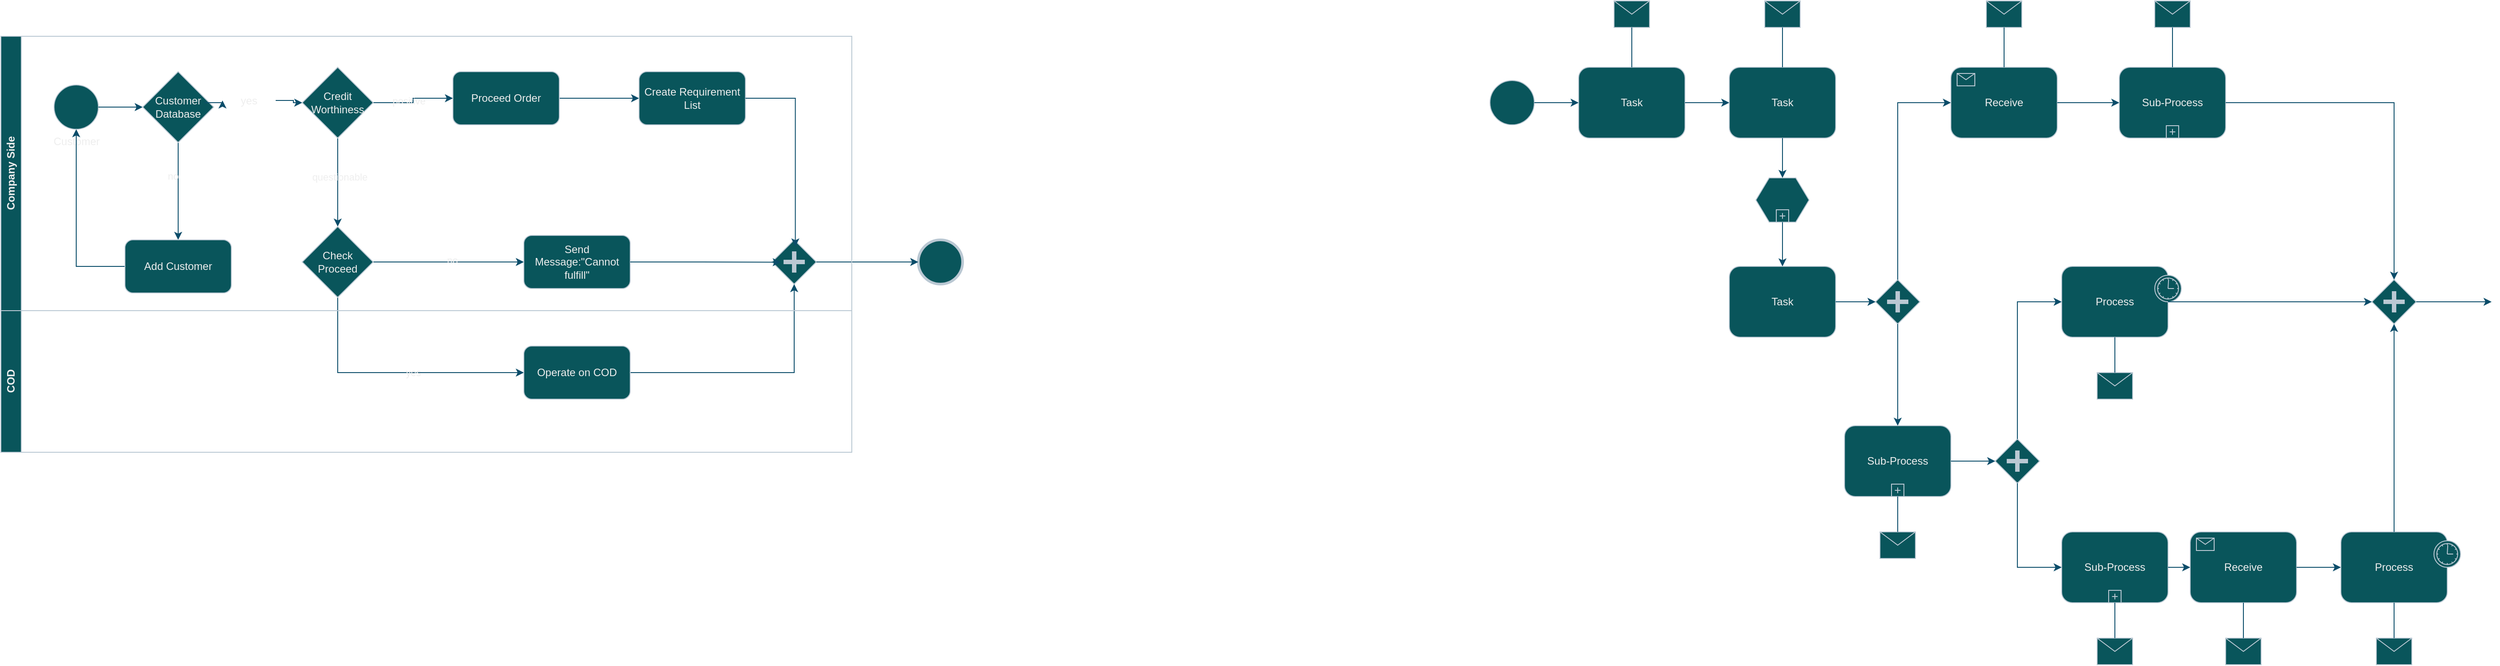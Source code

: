<mxfile version="22.0.0" type="github">
  <diagram name="Page-1" id="2a216829-ef6e-dabb-86c1-c78162f3ba2b">
    <mxGraphModel dx="893" dy="631" grid="1" gridSize="10" guides="1" tooltips="1" connect="1" arrows="1" fold="1" page="1" pageScale="1" pageWidth="850" pageHeight="1100" background="none" math="0" shadow="0">
      <root>
        <mxCell id="0" />
        <mxCell id="1" parent="0" />
        <mxCell id="7a84cebc1def654-1" value="Customer" style="shape=mxgraph.bpmn.shape;html=1;verticalLabelPosition=bottom;labelBackgroundColor=none;verticalAlign=top;perimeter=ellipsePerimeter;outline=standard;symbol=general;fillColor=#09555B;strokeColor=#BAC8D3;fontColor=#EEEEEE;" parent="1" vertex="1">
          <mxGeometry x="260" y="265" width="50" height="50" as="geometry" />
        </mxCell>
        <mxCell id="7a84cebc1def654-24" value="" style="shape=mxgraph.bpmn.shape;html=1;verticalLabelPosition=bottom;labelBackgroundColor=none;verticalAlign=top;perimeter=rhombusPerimeter;background=gateway;outline=none;symbol=parallelGw;fillColor=#09555B;strokeColor=#BAC8D3;fontColor=#EEEEEE;" parent="1" vertex="1">
          <mxGeometry x="1070" y="440" width="50" height="50" as="geometry" />
        </mxCell>
        <mxCell id="7a84cebc1def654-26" value="" style="shape=mxgraph.bpmn.shape;html=1;verticalLabelPosition=bottom;labelBackgroundColor=none;verticalAlign=top;perimeter=ellipsePerimeter;outline=end;symbol=general;fillColor=#09555B;strokeColor=#BAC8D3;fontColor=#EEEEEE;" parent="1" vertex="1">
          <mxGeometry x="1235" y="440.0" width="50" height="50" as="geometry" />
        </mxCell>
        <mxCell id="7a84cebc1def654-36" style="edgeStyle=orthogonalEdgeStyle;rounded=0;html=1;jettySize=auto;orthogonalLoop=1;labelBackgroundColor=none;fontColor=default;strokeColor=#0B4D6A;" parent="1" source="7a84cebc1def654-1" edge="1">
          <mxGeometry relative="1" as="geometry">
            <mxPoint x="360" y="290" as="targetPoint" />
          </mxGeometry>
        </mxCell>
        <mxCell id="7a84cebc1def654-46" style="edgeStyle=orthogonalEdgeStyle;rounded=0;html=1;jettySize=auto;orthogonalLoop=1;labelBackgroundColor=none;fontColor=default;strokeColor=#0B4D6A;" parent="1" source="7a84cebc1def654-24" target="7a84cebc1def654-26" edge="1">
          <mxGeometry relative="1" as="geometry" />
        </mxCell>
        <mxCell id="e09Jtm8NHtcAgi3TtUKe-1" value="" style="shape=mxgraph.bpmn.shape;html=1;verticalLabelPosition=bottom;labelBackgroundColor=none;verticalAlign=top;perimeter=ellipsePerimeter;outline=standard;symbol=general;fillColor=#09555B;strokeColor=#BAC8D3;fontColor=#EEEEEE;" vertex="1" parent="1">
          <mxGeometry x="1880" y="260" width="50" height="50" as="geometry" />
        </mxCell>
        <mxCell id="e09Jtm8NHtcAgi3TtUKe-2" value="Task" style="shape=ext;rounded=1;html=1;whiteSpace=wrap;labelBackgroundColor=none;fillColor=#09555B;strokeColor=#BAC8D3;fontColor=#EEEEEE;" vertex="1" parent="1">
          <mxGeometry x="1980" y="245" width="120" height="80" as="geometry" />
        </mxCell>
        <mxCell id="e09Jtm8NHtcAgi3TtUKe-3" value="Task" style="shape=ext;rounded=1;html=1;whiteSpace=wrap;labelBackgroundColor=none;fillColor=#09555B;strokeColor=#BAC8D3;fontColor=#EEEEEE;" vertex="1" parent="1">
          <mxGeometry x="2150" y="245" width="120" height="80" as="geometry" />
        </mxCell>
        <mxCell id="e09Jtm8NHtcAgi3TtUKe-4" value="" style="shape=message;whiteSpace=wrap;html=1;labelBackgroundColor=none;fillColor=#09555B;strokeColor=#BAC8D3;fontColor=#EEEEEE;" vertex="1" parent="1">
          <mxGeometry x="2020" y="170" width="40" height="30" as="geometry" />
        </mxCell>
        <mxCell id="e09Jtm8NHtcAgi3TtUKe-5" value="" style="shape=message;whiteSpace=wrap;html=1;labelBackgroundColor=none;fillColor=#09555B;strokeColor=#BAC8D3;fontColor=#EEEEEE;" vertex="1" parent="1">
          <mxGeometry x="2190" y="170" width="40" height="30" as="geometry" />
        </mxCell>
        <mxCell id="e09Jtm8NHtcAgi3TtUKe-6" value="" style="shape=hexagon;whiteSpace=wrap;html=1;perimeter=hexagonPerimeter;labelBackgroundColor=none;fillColor=#09555B;strokeColor=#BAC8D3;fontColor=#EEEEEE;" vertex="1" parent="1">
          <mxGeometry x="2180" y="370" width="60" height="50" as="geometry" />
        </mxCell>
        <mxCell id="e09Jtm8NHtcAgi3TtUKe-7" value="" style="html=1;shape=plus;labelBackgroundColor=none;fillColor=#09555B;strokeColor=#BAC8D3;fontColor=#EEEEEE;" vertex="1" parent="e09Jtm8NHtcAgi3TtUKe-6">
          <mxGeometry x="0.5" y="1" width="14" height="14" relative="1" as="geometry">
            <mxPoint x="-7" y="-14" as="offset" />
          </mxGeometry>
        </mxCell>
        <mxCell id="e09Jtm8NHtcAgi3TtUKe-8" value="Task" style="shape=ext;rounded=1;html=1;whiteSpace=wrap;labelBackgroundColor=none;fillColor=#09555B;strokeColor=#BAC8D3;fontColor=#EEEEEE;" vertex="1" parent="1">
          <mxGeometry x="2150" y="470" width="120" height="80" as="geometry" />
        </mxCell>
        <mxCell id="e09Jtm8NHtcAgi3TtUKe-9" value="" style="shape=mxgraph.bpmn.shape;html=1;verticalLabelPosition=bottom;labelBackgroundColor=none;verticalAlign=top;perimeter=rhombusPerimeter;background=gateway;outline=none;symbol=parallelGw;fillColor=#09555B;strokeColor=#BAC8D3;fontColor=#EEEEEE;" vertex="1" parent="1">
          <mxGeometry x="2315" y="485" width="50" height="50" as="geometry" />
        </mxCell>
        <mxCell id="e09Jtm8NHtcAgi3TtUKe-10" value="Sub-Process" style="html=1;whiteSpace=wrap;rounded=1;labelBackgroundColor=none;fillColor=#09555B;strokeColor=#BAC8D3;fontColor=#EEEEEE;" vertex="1" parent="1">
          <mxGeometry x="2590" y="245" width="120" height="80" as="geometry" />
        </mxCell>
        <mxCell id="e09Jtm8NHtcAgi3TtUKe-11" value="" style="html=1;shape=plus;labelBackgroundColor=none;fillColor=#09555B;strokeColor=#BAC8D3;fontColor=#EEEEEE;" vertex="1" parent="e09Jtm8NHtcAgi3TtUKe-10">
          <mxGeometry x="0.5" y="1" width="14" height="14" relative="1" as="geometry">
            <mxPoint x="-7" y="-14" as="offset" />
          </mxGeometry>
        </mxCell>
        <mxCell id="e09Jtm8NHtcAgi3TtUKe-12" value="Receive" style="html=1;whiteSpace=wrap;rounded=1;labelBackgroundColor=none;fillColor=#09555B;strokeColor=#BAC8D3;fontColor=#EEEEEE;" vertex="1" parent="1">
          <mxGeometry x="2400" y="245" width="120" height="80" as="geometry" />
        </mxCell>
        <mxCell id="e09Jtm8NHtcAgi3TtUKe-13" value="" style="html=1;shape=message;labelBackgroundColor=none;fillColor=#09555B;strokeColor=#BAC8D3;fontColor=#EEEEEE;" vertex="1" parent="e09Jtm8NHtcAgi3TtUKe-12">
          <mxGeometry width="20" height="14" relative="1" as="geometry">
            <mxPoint x="7" y="7" as="offset" />
          </mxGeometry>
        </mxCell>
        <mxCell id="e09Jtm8NHtcAgi3TtUKe-14" value="Process" style="html=1;whiteSpace=wrap;rounded=1;labelBackgroundColor=none;fillColor=#09555B;strokeColor=#BAC8D3;fontColor=#EEEEEE;" vertex="1" parent="1">
          <mxGeometry x="2525" y="470" width="120" height="80" as="geometry" />
        </mxCell>
        <mxCell id="e09Jtm8NHtcAgi3TtUKe-15" value="" style="shape=mxgraph.bpmn.timer_start;perimeter=ellipsePerimeter;html=1;labelPosition=right;labelBackgroundColor=none;align=left;fillColor=#09555B;strokeColor=#BAC8D3;fontColor=#EEEEEE;" vertex="1" parent="e09Jtm8NHtcAgi3TtUKe-14">
          <mxGeometry x="1" width="30" height="30" relative="1" as="geometry">
            <mxPoint x="-15" y="10" as="offset" />
          </mxGeometry>
        </mxCell>
        <mxCell id="e09Jtm8NHtcAgi3TtUKe-16" value="Process" style="html=1;whiteSpace=wrap;rounded=1;labelBackgroundColor=none;fillColor=#09555B;strokeColor=#BAC8D3;fontColor=#EEEEEE;" vertex="1" parent="1">
          <mxGeometry x="2840" y="770" width="120" height="80" as="geometry" />
        </mxCell>
        <mxCell id="e09Jtm8NHtcAgi3TtUKe-17" value="" style="shape=mxgraph.bpmn.timer_start;perimeter=ellipsePerimeter;html=1;labelPosition=right;labelBackgroundColor=none;align=left;fillColor=#09555B;strokeColor=#BAC8D3;fontColor=#EEEEEE;" vertex="1" parent="e09Jtm8NHtcAgi3TtUKe-16">
          <mxGeometry x="1" width="30" height="30" relative="1" as="geometry">
            <mxPoint x="-15" y="10" as="offset" />
          </mxGeometry>
        </mxCell>
        <mxCell id="e09Jtm8NHtcAgi3TtUKe-18" value="Receive" style="html=1;whiteSpace=wrap;rounded=1;labelBackgroundColor=none;fillColor=#09555B;strokeColor=#BAC8D3;fontColor=#EEEEEE;" vertex="1" parent="1">
          <mxGeometry x="2670" y="770" width="120" height="80" as="geometry" />
        </mxCell>
        <mxCell id="e09Jtm8NHtcAgi3TtUKe-19" value="" style="html=1;shape=message;labelBackgroundColor=none;fillColor=#09555B;strokeColor=#BAC8D3;fontColor=#EEEEEE;" vertex="1" parent="e09Jtm8NHtcAgi3TtUKe-18">
          <mxGeometry width="20" height="14" relative="1" as="geometry">
            <mxPoint x="7" y="7" as="offset" />
          </mxGeometry>
        </mxCell>
        <mxCell id="e09Jtm8NHtcAgi3TtUKe-20" value="Sub-Process" style="html=1;whiteSpace=wrap;rounded=1;labelBackgroundColor=none;fillColor=#09555B;strokeColor=#BAC8D3;fontColor=#EEEEEE;" vertex="1" parent="1">
          <mxGeometry x="2525" y="770" width="120" height="80" as="geometry" />
        </mxCell>
        <mxCell id="e09Jtm8NHtcAgi3TtUKe-21" value="" style="html=1;shape=plus;labelBackgroundColor=none;fillColor=#09555B;strokeColor=#BAC8D3;fontColor=#EEEEEE;" vertex="1" parent="e09Jtm8NHtcAgi3TtUKe-20">
          <mxGeometry x="0.5" y="1" width="14" height="14" relative="1" as="geometry">
            <mxPoint x="-7" y="-14" as="offset" />
          </mxGeometry>
        </mxCell>
        <mxCell id="e09Jtm8NHtcAgi3TtUKe-22" value="" style="shape=mxgraph.bpmn.shape;html=1;verticalLabelPosition=bottom;labelBackgroundColor=none;verticalAlign=top;perimeter=rhombusPerimeter;background=gateway;outline=none;symbol=parallelGw;fillColor=#09555B;strokeColor=#BAC8D3;fontColor=#EEEEEE;" vertex="1" parent="1">
          <mxGeometry x="2875" y="485" width="50" height="50" as="geometry" />
        </mxCell>
        <mxCell id="e09Jtm8NHtcAgi3TtUKe-23" value="" style="shape=message;whiteSpace=wrap;html=1;labelBackgroundColor=none;fillColor=#09555B;strokeColor=#BAC8D3;fontColor=#EEEEEE;" vertex="1" parent="1">
          <mxGeometry x="2440" y="170" width="40" height="30" as="geometry" />
        </mxCell>
        <mxCell id="e09Jtm8NHtcAgi3TtUKe-24" value="" style="shape=message;whiteSpace=wrap;html=1;labelBackgroundColor=none;fillColor=#09555B;strokeColor=#BAC8D3;fontColor=#EEEEEE;" vertex="1" parent="1">
          <mxGeometry x="2630" y="170" width="40" height="30" as="geometry" />
        </mxCell>
        <mxCell id="e09Jtm8NHtcAgi3TtUKe-25" value="Sub-Process" style="html=1;whiteSpace=wrap;rounded=1;labelBackgroundColor=none;fillColor=#09555B;strokeColor=#BAC8D3;fontColor=#EEEEEE;" vertex="1" parent="1">
          <mxGeometry x="2280" y="650" width="120" height="80" as="geometry" />
        </mxCell>
        <mxCell id="e09Jtm8NHtcAgi3TtUKe-26" value="" style="html=1;shape=plus;labelBackgroundColor=none;fillColor=#09555B;strokeColor=#BAC8D3;fontColor=#EEEEEE;" vertex="1" parent="e09Jtm8NHtcAgi3TtUKe-25">
          <mxGeometry x="0.5" y="1" width="14" height="14" relative="1" as="geometry">
            <mxPoint x="-7" y="-14" as="offset" />
          </mxGeometry>
        </mxCell>
        <mxCell id="e09Jtm8NHtcAgi3TtUKe-27" value="" style="shape=message;whiteSpace=wrap;html=1;labelBackgroundColor=none;fillColor=#09555B;strokeColor=#BAC8D3;fontColor=#EEEEEE;" vertex="1" parent="1">
          <mxGeometry x="2320" y="770" width="40" height="30" as="geometry" />
        </mxCell>
        <mxCell id="e09Jtm8NHtcAgi3TtUKe-28" value="" style="shape=message;whiteSpace=wrap;html=1;labelBackgroundColor=none;fillColor=#09555B;strokeColor=#BAC8D3;fontColor=#EEEEEE;" vertex="1" parent="1">
          <mxGeometry x="2710" y="890" width="40" height="30" as="geometry" />
        </mxCell>
        <mxCell id="e09Jtm8NHtcAgi3TtUKe-29" value="" style="shape=message;whiteSpace=wrap;html=1;labelBackgroundColor=none;fillColor=#09555B;strokeColor=#BAC8D3;fontColor=#EEEEEE;" vertex="1" parent="1">
          <mxGeometry x="2880" y="890" width="40" height="30" as="geometry" />
        </mxCell>
        <mxCell id="e09Jtm8NHtcAgi3TtUKe-30" value="" style="shape=message;whiteSpace=wrap;html=1;labelBackgroundColor=none;fillColor=#09555B;strokeColor=#BAC8D3;fontColor=#EEEEEE;" vertex="1" parent="1">
          <mxGeometry x="2565" y="890" width="40" height="30" as="geometry" />
        </mxCell>
        <mxCell id="e09Jtm8NHtcAgi3TtUKe-31" value="" style="shape=message;whiteSpace=wrap;html=1;labelBackgroundColor=none;fillColor=#09555B;strokeColor=#BAC8D3;fontColor=#EEEEEE;" vertex="1" parent="1">
          <mxGeometry x="2565" y="590" width="40" height="30" as="geometry" />
        </mxCell>
        <mxCell id="e09Jtm8NHtcAgi3TtUKe-32" style="edgeStyle=orthogonalEdgeStyle;rounded=0;html=1;jettySize=auto;orthogonalLoop=1;labelBackgroundColor=none;fontColor=default;strokeColor=#0B4D6A;" edge="1" parent="1" source="e09Jtm8NHtcAgi3TtUKe-1" target="e09Jtm8NHtcAgi3TtUKe-2">
          <mxGeometry relative="1" as="geometry" />
        </mxCell>
        <mxCell id="e09Jtm8NHtcAgi3TtUKe-33" style="edgeStyle=orthogonalEdgeStyle;rounded=0;html=1;jettySize=auto;orthogonalLoop=1;endArrow=none;endFill=0;labelBackgroundColor=none;fontColor=default;strokeColor=#0B4D6A;" edge="1" parent="1" source="e09Jtm8NHtcAgi3TtUKe-4" target="e09Jtm8NHtcAgi3TtUKe-2">
          <mxGeometry relative="1" as="geometry" />
        </mxCell>
        <mxCell id="e09Jtm8NHtcAgi3TtUKe-34" style="edgeStyle=orthogonalEdgeStyle;rounded=0;html=1;jettySize=auto;orthogonalLoop=1;endArrow=none;endFill=0;labelBackgroundColor=none;fontColor=default;strokeColor=#0B4D6A;" edge="1" parent="1" source="e09Jtm8NHtcAgi3TtUKe-5" target="e09Jtm8NHtcAgi3TtUKe-3">
          <mxGeometry relative="1" as="geometry" />
        </mxCell>
        <mxCell id="e09Jtm8NHtcAgi3TtUKe-35" style="edgeStyle=orthogonalEdgeStyle;rounded=0;html=1;jettySize=auto;orthogonalLoop=1;labelBackgroundColor=none;fontColor=default;strokeColor=#0B4D6A;" edge="1" parent="1" source="e09Jtm8NHtcAgi3TtUKe-2" target="e09Jtm8NHtcAgi3TtUKe-3">
          <mxGeometry relative="1" as="geometry" />
        </mxCell>
        <mxCell id="e09Jtm8NHtcAgi3TtUKe-36" style="edgeStyle=orthogonalEdgeStyle;rounded=0;html=1;jettySize=auto;orthogonalLoop=1;labelBackgroundColor=none;fontColor=default;strokeColor=#0B4D6A;" edge="1" parent="1" source="e09Jtm8NHtcAgi3TtUKe-12" target="e09Jtm8NHtcAgi3TtUKe-10">
          <mxGeometry relative="1" as="geometry" />
        </mxCell>
        <mxCell id="e09Jtm8NHtcAgi3TtUKe-37" style="edgeStyle=orthogonalEdgeStyle;rounded=0;html=1;jettySize=auto;orthogonalLoop=1;endArrow=none;endFill=0;labelBackgroundColor=none;fontColor=default;strokeColor=#0B4D6A;" edge="1" parent="1" source="e09Jtm8NHtcAgi3TtUKe-23" target="e09Jtm8NHtcAgi3TtUKe-12">
          <mxGeometry relative="1" as="geometry" />
        </mxCell>
        <mxCell id="e09Jtm8NHtcAgi3TtUKe-38" style="edgeStyle=orthogonalEdgeStyle;rounded=0;html=1;jettySize=auto;orthogonalLoop=1;endArrow=none;endFill=0;labelBackgroundColor=none;fontColor=default;strokeColor=#0B4D6A;" edge="1" parent="1" source="e09Jtm8NHtcAgi3TtUKe-24" target="e09Jtm8NHtcAgi3TtUKe-10">
          <mxGeometry relative="1" as="geometry" />
        </mxCell>
        <mxCell id="e09Jtm8NHtcAgi3TtUKe-39" style="edgeStyle=orthogonalEdgeStyle;rounded=0;html=1;jettySize=auto;orthogonalLoop=1;labelBackgroundColor=none;fontColor=default;strokeColor=#0B4D6A;" edge="1" parent="1" source="e09Jtm8NHtcAgi3TtUKe-10" target="e09Jtm8NHtcAgi3TtUKe-22">
          <mxGeometry relative="1" as="geometry">
            <mxPoint x="2910.0" y="470" as="targetPoint" />
            <Array as="points">
              <mxPoint x="2900" y="285" />
            </Array>
          </mxGeometry>
        </mxCell>
        <mxCell id="e09Jtm8NHtcAgi3TtUKe-40" style="edgeStyle=orthogonalEdgeStyle;rounded=0;html=1;jettySize=auto;orthogonalLoop=1;labelBackgroundColor=none;fontColor=default;strokeColor=#0B4D6A;" edge="1" parent="1" source="e09Jtm8NHtcAgi3TtUKe-14" target="e09Jtm8NHtcAgi3TtUKe-22">
          <mxGeometry relative="1" as="geometry" />
        </mxCell>
        <mxCell id="e09Jtm8NHtcAgi3TtUKe-41" style="edgeStyle=orthogonalEdgeStyle;rounded=0;html=1;jettySize=auto;orthogonalLoop=1;labelBackgroundColor=none;fontColor=default;strokeColor=#0B4D6A;" edge="1" parent="1" source="e09Jtm8NHtcAgi3TtUKe-16" target="e09Jtm8NHtcAgi3TtUKe-22">
          <mxGeometry relative="1" as="geometry" />
        </mxCell>
        <mxCell id="e09Jtm8NHtcAgi3TtUKe-42" style="edgeStyle=orthogonalEdgeStyle;rounded=0;html=1;jettySize=auto;orthogonalLoop=1;labelBackgroundColor=none;fontColor=default;strokeColor=#0B4D6A;" edge="1" parent="1" source="e09Jtm8NHtcAgi3TtUKe-22">
          <mxGeometry relative="1" as="geometry">
            <mxPoint x="3010" y="510" as="targetPoint" />
          </mxGeometry>
        </mxCell>
        <mxCell id="e09Jtm8NHtcAgi3TtUKe-43" style="edgeStyle=orthogonalEdgeStyle;rounded=0;html=1;jettySize=auto;orthogonalLoop=1;labelBackgroundColor=none;fontColor=default;strokeColor=#0B4D6A;" edge="1" parent="1" source="e09Jtm8NHtcAgi3TtUKe-3" target="e09Jtm8NHtcAgi3TtUKe-6">
          <mxGeometry relative="1" as="geometry" />
        </mxCell>
        <mxCell id="e09Jtm8NHtcAgi3TtUKe-44" style="edgeStyle=orthogonalEdgeStyle;rounded=0;html=1;jettySize=auto;orthogonalLoop=1;labelBackgroundColor=none;fontColor=default;strokeColor=#0B4D6A;" edge="1" parent="1" source="e09Jtm8NHtcAgi3TtUKe-6" target="e09Jtm8NHtcAgi3TtUKe-8">
          <mxGeometry relative="1" as="geometry" />
        </mxCell>
        <mxCell id="e09Jtm8NHtcAgi3TtUKe-45" style="edgeStyle=orthogonalEdgeStyle;rounded=0;html=1;jettySize=auto;orthogonalLoop=1;labelBackgroundColor=none;fontColor=default;strokeColor=#0B4D6A;" edge="1" parent="1" source="e09Jtm8NHtcAgi3TtUKe-8" target="e09Jtm8NHtcAgi3TtUKe-9">
          <mxGeometry relative="1" as="geometry" />
        </mxCell>
        <mxCell id="e09Jtm8NHtcAgi3TtUKe-46" style="edgeStyle=orthogonalEdgeStyle;rounded=0;html=1;jettySize=auto;orthogonalLoop=1;labelBackgroundColor=none;fontColor=default;strokeColor=#0B4D6A;" edge="1" parent="1" source="e09Jtm8NHtcAgi3TtUKe-9" target="e09Jtm8NHtcAgi3TtUKe-12">
          <mxGeometry relative="1" as="geometry">
            <Array as="points">
              <mxPoint x="2340" y="285" />
            </Array>
          </mxGeometry>
        </mxCell>
        <mxCell id="e09Jtm8NHtcAgi3TtUKe-47" style="edgeStyle=orthogonalEdgeStyle;rounded=0;html=1;jettySize=auto;orthogonalLoop=1;labelBackgroundColor=none;fontColor=default;strokeColor=#0B4D6A;" edge="1" parent="1" source="e09Jtm8NHtcAgi3TtUKe-9" target="e09Jtm8NHtcAgi3TtUKe-25">
          <mxGeometry relative="1" as="geometry" />
        </mxCell>
        <mxCell id="e09Jtm8NHtcAgi3TtUKe-48" style="edgeStyle=orthogonalEdgeStyle;rounded=0;html=1;jettySize=auto;orthogonalLoop=1;endArrow=none;endFill=0;labelBackgroundColor=none;fontColor=default;strokeColor=#0B4D6A;" edge="1" parent="1" source="e09Jtm8NHtcAgi3TtUKe-27" target="e09Jtm8NHtcAgi3TtUKe-25">
          <mxGeometry relative="1" as="geometry" />
        </mxCell>
        <mxCell id="e09Jtm8NHtcAgi3TtUKe-49" value="" style="shape=mxgraph.bpmn.shape;html=1;verticalLabelPosition=bottom;labelBackgroundColor=none;verticalAlign=top;perimeter=rhombusPerimeter;background=gateway;outline=none;symbol=parallelGw;fillColor=#09555B;strokeColor=#BAC8D3;fontColor=#EEEEEE;" vertex="1" parent="1">
          <mxGeometry x="2450" y="665" width="50" height="50" as="geometry" />
        </mxCell>
        <mxCell id="e09Jtm8NHtcAgi3TtUKe-50" style="edgeStyle=orthogonalEdgeStyle;rounded=0;html=1;jettySize=auto;orthogonalLoop=1;labelBackgroundColor=none;fontColor=default;strokeColor=#0B4D6A;" edge="1" parent="1" source="e09Jtm8NHtcAgi3TtUKe-49" target="e09Jtm8NHtcAgi3TtUKe-20">
          <mxGeometry relative="1" as="geometry">
            <Array as="points">
              <mxPoint x="2475" y="810" />
            </Array>
          </mxGeometry>
        </mxCell>
        <mxCell id="e09Jtm8NHtcAgi3TtUKe-51" style="edgeStyle=orthogonalEdgeStyle;rounded=0;html=1;jettySize=auto;orthogonalLoop=1;labelBackgroundColor=none;fontColor=default;strokeColor=#0B4D6A;" edge="1" parent="1" source="e09Jtm8NHtcAgi3TtUKe-49" target="e09Jtm8NHtcAgi3TtUKe-14">
          <mxGeometry relative="1" as="geometry">
            <Array as="points">
              <mxPoint x="2475" y="510" />
            </Array>
          </mxGeometry>
        </mxCell>
        <mxCell id="e09Jtm8NHtcAgi3TtUKe-52" style="edgeStyle=orthogonalEdgeStyle;rounded=0;html=1;jettySize=auto;orthogonalLoop=1;endArrow=none;endFill=0;labelBackgroundColor=none;fontColor=default;strokeColor=#0B4D6A;" edge="1" parent="1" source="e09Jtm8NHtcAgi3TtUKe-31" target="e09Jtm8NHtcAgi3TtUKe-14">
          <mxGeometry relative="1" as="geometry" />
        </mxCell>
        <mxCell id="e09Jtm8NHtcAgi3TtUKe-53" style="edgeStyle=orthogonalEdgeStyle;rounded=0;html=1;jettySize=auto;orthogonalLoop=1;labelBackgroundColor=none;fontColor=default;strokeColor=#0B4D6A;" edge="1" parent="1" source="e09Jtm8NHtcAgi3TtUKe-25" target="e09Jtm8NHtcAgi3TtUKe-49">
          <mxGeometry relative="1" as="geometry" />
        </mxCell>
        <mxCell id="e09Jtm8NHtcAgi3TtUKe-54" style="edgeStyle=orthogonalEdgeStyle;rounded=0;html=1;jettySize=auto;orthogonalLoop=1;labelBackgroundColor=none;fontColor=default;strokeColor=#0B4D6A;" edge="1" parent="1" source="e09Jtm8NHtcAgi3TtUKe-20" target="e09Jtm8NHtcAgi3TtUKe-18">
          <mxGeometry relative="1" as="geometry" />
        </mxCell>
        <mxCell id="e09Jtm8NHtcAgi3TtUKe-55" style="edgeStyle=orthogonalEdgeStyle;rounded=0;html=1;jettySize=auto;orthogonalLoop=1;endArrow=none;endFill=0;labelBackgroundColor=none;fontColor=default;strokeColor=#0B4D6A;" edge="1" parent="1" source="e09Jtm8NHtcAgi3TtUKe-30" target="e09Jtm8NHtcAgi3TtUKe-20">
          <mxGeometry relative="1" as="geometry" />
        </mxCell>
        <mxCell id="e09Jtm8NHtcAgi3TtUKe-56" style="edgeStyle=orthogonalEdgeStyle;rounded=0;html=1;jettySize=auto;orthogonalLoop=1;endArrow=none;endFill=0;labelBackgroundColor=none;fontColor=default;strokeColor=#0B4D6A;" edge="1" parent="1" source="e09Jtm8NHtcAgi3TtUKe-28" target="e09Jtm8NHtcAgi3TtUKe-18">
          <mxGeometry relative="1" as="geometry" />
        </mxCell>
        <mxCell id="e09Jtm8NHtcAgi3TtUKe-57" style="edgeStyle=orthogonalEdgeStyle;rounded=0;html=1;jettySize=auto;orthogonalLoop=1;endArrow=none;endFill=0;labelBackgroundColor=none;fontColor=default;strokeColor=#0B4D6A;" edge="1" parent="1" source="e09Jtm8NHtcAgi3TtUKe-29" target="e09Jtm8NHtcAgi3TtUKe-16">
          <mxGeometry relative="1" as="geometry" />
        </mxCell>
        <mxCell id="e09Jtm8NHtcAgi3TtUKe-58" style="edgeStyle=orthogonalEdgeStyle;rounded=0;html=1;jettySize=auto;orthogonalLoop=1;labelBackgroundColor=none;fontColor=default;strokeColor=#0B4D6A;" edge="1" parent="1" source="e09Jtm8NHtcAgi3TtUKe-18" target="e09Jtm8NHtcAgi3TtUKe-16">
          <mxGeometry relative="1" as="geometry" />
        </mxCell>
        <mxCell id="e09Jtm8NHtcAgi3TtUKe-92" style="edgeStyle=orthogonalEdgeStyle;rounded=0;orthogonalLoop=1;jettySize=auto;html=1;labelBackgroundColor=none;fontColor=default;strokeColor=#0B4D6A;" edge="1" parent="1" source="e09Jtm8NHtcAgi3TtUKe-60" target="e09Jtm8NHtcAgi3TtUKe-69">
          <mxGeometry relative="1" as="geometry" />
        </mxCell>
        <mxCell id="e09Jtm8NHtcAgi3TtUKe-93" value="no" style="edgeLabel;html=1;align=center;verticalAlign=middle;resizable=0;points=[];labelBackgroundColor=none;fontColor=#EEEEEE;" vertex="1" connectable="0" parent="e09Jtm8NHtcAgi3TtUKe-92">
          <mxGeometry x="-0.305" y="-6" relative="1" as="geometry">
            <mxPoint as="offset" />
          </mxGeometry>
        </mxCell>
        <mxCell id="e09Jtm8NHtcAgi3TtUKe-60" value="Customer Database" style="rhombus;whiteSpace=wrap;html=1;labelBackgroundColor=none;fillColor=#09555B;strokeColor=#BAC8D3;fontColor=#EEEEEE;" vertex="1" parent="1">
          <mxGeometry x="360" y="250" width="80" height="80" as="geometry" />
        </mxCell>
        <mxCell id="e09Jtm8NHtcAgi3TtUKe-67" style="edgeStyle=orthogonalEdgeStyle;rounded=0;orthogonalLoop=1;jettySize=auto;html=1;entryX=0;entryY=0.5;entryDx=0;entryDy=0;labelBackgroundColor=none;fontColor=default;strokeColor=#0B4D6A;" edge="1" parent="1" source="e09Jtm8NHtcAgi3TtUKe-73" target="e09Jtm8NHtcAgi3TtUKe-66">
          <mxGeometry relative="1" as="geometry" />
        </mxCell>
        <mxCell id="e09Jtm8NHtcAgi3TtUKe-77" style="edgeStyle=orthogonalEdgeStyle;rounded=0;orthogonalLoop=1;jettySize=auto;html=1;entryX=0.5;entryY=0;entryDx=0;entryDy=0;labelBackgroundColor=none;fontColor=default;strokeColor=#0B4D6A;" edge="1" parent="1" source="e09Jtm8NHtcAgi3TtUKe-66" target="e09Jtm8NHtcAgi3TtUKe-76">
          <mxGeometry relative="1" as="geometry" />
        </mxCell>
        <mxCell id="e09Jtm8NHtcAgi3TtUKe-81" value="questionable" style="edgeLabel;html=1;align=center;verticalAlign=middle;resizable=0;points=[];labelBackgroundColor=none;fontColor=#EEEEEE;" vertex="1" connectable="0" parent="e09Jtm8NHtcAgi3TtUKe-77">
          <mxGeometry x="-0.129" y="2" relative="1" as="geometry">
            <mxPoint as="offset" />
          </mxGeometry>
        </mxCell>
        <mxCell id="e09Jtm8NHtcAgi3TtUKe-100" style="edgeStyle=orthogonalEdgeStyle;rounded=0;orthogonalLoop=1;jettySize=auto;html=1;labelBackgroundColor=none;fontColor=default;strokeColor=#0B4D6A;" edge="1" parent="1" source="e09Jtm8NHtcAgi3TtUKe-66" target="e09Jtm8NHtcAgi3TtUKe-82">
          <mxGeometry relative="1" as="geometry" />
        </mxCell>
        <mxCell id="e09Jtm8NHtcAgi3TtUKe-101" value="positive" style="edgeLabel;html=1;align=center;verticalAlign=middle;resizable=0;points=[];labelBackgroundColor=none;fontColor=#EEEEEE;" vertex="1" connectable="0" parent="e09Jtm8NHtcAgi3TtUKe-100">
          <mxGeometry x="-0.17" y="2" relative="1" as="geometry">
            <mxPoint as="offset" />
          </mxGeometry>
        </mxCell>
        <mxCell id="e09Jtm8NHtcAgi3TtUKe-66" value="Credit Worthiness" style="rhombus;whiteSpace=wrap;html=1;labelBackgroundColor=none;fillColor=#09555B;strokeColor=#BAC8D3;fontColor=#EEEEEE;" vertex="1" parent="1">
          <mxGeometry x="540" y="245" width="80" height="80" as="geometry" />
        </mxCell>
        <mxCell id="e09Jtm8NHtcAgi3TtUKe-75" style="edgeStyle=orthogonalEdgeStyle;rounded=0;orthogonalLoop=1;jettySize=auto;html=1;entryX=0.5;entryY=1;entryDx=0;entryDy=0;labelBackgroundColor=none;fontColor=default;strokeColor=#0B4D6A;" edge="1" parent="1" source="e09Jtm8NHtcAgi3TtUKe-69" target="7a84cebc1def654-1">
          <mxGeometry relative="1" as="geometry">
            <mxPoint x="285" y="345" as="targetPoint" />
          </mxGeometry>
        </mxCell>
        <mxCell id="e09Jtm8NHtcAgi3TtUKe-69" value="Add Customer" style="rounded=1;whiteSpace=wrap;html=1;labelBackgroundColor=none;fillColor=#09555B;strokeColor=#BAC8D3;fontColor=#EEEEEE;" vertex="1" parent="1">
          <mxGeometry x="340" y="440" width="120" height="60" as="geometry" />
        </mxCell>
        <mxCell id="e09Jtm8NHtcAgi3TtUKe-74" value="" style="edgeStyle=orthogonalEdgeStyle;rounded=0;orthogonalLoop=1;jettySize=auto;html=1;entryX=0;entryY=0.5;entryDx=0;entryDy=0;labelBackgroundColor=none;fontColor=default;strokeColor=#0B4D6A;" edge="1" parent="1" target="e09Jtm8NHtcAgi3TtUKe-73">
          <mxGeometry relative="1" as="geometry">
            <mxPoint x="430" y="285.048" as="sourcePoint" />
            <mxPoint x="540" y="285" as="targetPoint" />
          </mxGeometry>
        </mxCell>
        <mxCell id="e09Jtm8NHtcAgi3TtUKe-73" value="yes" style="text;strokeColor=none;align=center;fillColor=none;html=1;verticalAlign=middle;whiteSpace=wrap;rounded=0;labelBackgroundColor=none;fontColor=#EEEEEE;" vertex="1" parent="1">
          <mxGeometry x="450" y="267.5" width="60" height="30" as="geometry" />
        </mxCell>
        <mxCell id="e09Jtm8NHtcAgi3TtUKe-85" style="edgeStyle=orthogonalEdgeStyle;rounded=0;orthogonalLoop=1;jettySize=auto;html=1;entryX=0;entryY=0.5;entryDx=0;entryDy=0;labelBackgroundColor=none;fontColor=default;strokeColor=#0B4D6A;" edge="1" parent="1" source="e09Jtm8NHtcAgi3TtUKe-76" target="e09Jtm8NHtcAgi3TtUKe-84">
          <mxGeometry relative="1" as="geometry" />
        </mxCell>
        <mxCell id="e09Jtm8NHtcAgi3TtUKe-86" value="no" style="edgeLabel;html=1;align=center;verticalAlign=middle;resizable=0;points=[];labelBackgroundColor=none;fontColor=#EEEEEE;" vertex="1" connectable="0" parent="e09Jtm8NHtcAgi3TtUKe-85">
          <mxGeometry x="0.047" y="2" relative="1" as="geometry">
            <mxPoint as="offset" />
          </mxGeometry>
        </mxCell>
        <mxCell id="e09Jtm8NHtcAgi3TtUKe-89" style="edgeStyle=orthogonalEdgeStyle;rounded=0;orthogonalLoop=1;jettySize=auto;html=1;entryX=0;entryY=0.5;entryDx=0;entryDy=0;labelBackgroundColor=none;fontColor=default;strokeColor=#0B4D6A;" edge="1" parent="1" source="e09Jtm8NHtcAgi3TtUKe-76" target="e09Jtm8NHtcAgi3TtUKe-83">
          <mxGeometry relative="1" as="geometry">
            <mxPoint x="580" y="615" as="targetPoint" />
            <Array as="points">
              <mxPoint x="580" y="590" />
            </Array>
          </mxGeometry>
        </mxCell>
        <mxCell id="e09Jtm8NHtcAgi3TtUKe-90" value="yes" style="edgeLabel;html=1;align=center;verticalAlign=middle;resizable=0;points=[];labelBackgroundColor=none;fontColor=#EEEEEE;" vertex="1" connectable="0" parent="e09Jtm8NHtcAgi3TtUKe-89">
          <mxGeometry x="0.15" relative="1" as="geometry">
            <mxPoint as="offset" />
          </mxGeometry>
        </mxCell>
        <mxCell id="e09Jtm8NHtcAgi3TtUKe-76" value="Check Proceed" style="rhombus;whiteSpace=wrap;html=1;labelBackgroundColor=none;fillColor=#09555B;strokeColor=#BAC8D3;fontColor=#EEEEEE;" vertex="1" parent="1">
          <mxGeometry x="540" y="425" width="80" height="80" as="geometry" />
        </mxCell>
        <mxCell id="e09Jtm8NHtcAgi3TtUKe-95" style="edgeStyle=orthogonalEdgeStyle;rounded=0;orthogonalLoop=1;jettySize=auto;html=1;entryX=0;entryY=0.5;entryDx=0;entryDy=0;labelBackgroundColor=none;fontColor=default;strokeColor=#0B4D6A;" edge="1" parent="1" source="e09Jtm8NHtcAgi3TtUKe-82" target="e09Jtm8NHtcAgi3TtUKe-94">
          <mxGeometry relative="1" as="geometry" />
        </mxCell>
        <mxCell id="e09Jtm8NHtcAgi3TtUKe-82" value="Proceed Order" style="rounded=1;whiteSpace=wrap;html=1;labelBackgroundColor=none;fillColor=#09555B;strokeColor=#BAC8D3;fontColor=#EEEEEE;" vertex="1" parent="1">
          <mxGeometry x="710" y="250" width="120" height="60" as="geometry" />
        </mxCell>
        <mxCell id="e09Jtm8NHtcAgi3TtUKe-98" style="edgeStyle=orthogonalEdgeStyle;rounded=0;orthogonalLoop=1;jettySize=auto;html=1;entryX=0.5;entryY=1;entryDx=0;entryDy=0;labelBackgroundColor=none;fontColor=default;strokeColor=#0B4D6A;" edge="1" parent="1" source="e09Jtm8NHtcAgi3TtUKe-83" target="7a84cebc1def654-24">
          <mxGeometry relative="1" as="geometry">
            <mxPoint x="1280" y="495" as="targetPoint" />
          </mxGeometry>
        </mxCell>
        <mxCell id="e09Jtm8NHtcAgi3TtUKe-83" value="Operate on COD" style="rounded=1;whiteSpace=wrap;html=1;labelBackgroundColor=none;fillColor=#09555B;strokeColor=#BAC8D3;fontColor=#EEEEEE;" vertex="1" parent="1">
          <mxGeometry x="790" y="560" width="120" height="60" as="geometry" />
        </mxCell>
        <mxCell id="e09Jtm8NHtcAgi3TtUKe-84" value="Send Message:&quot;Cannot fulfill&quot;" style="rounded=1;whiteSpace=wrap;html=1;labelBackgroundColor=none;fillColor=#09555B;strokeColor=#BAC8D3;fontColor=#EEEEEE;" vertex="1" parent="1">
          <mxGeometry x="790" y="435" width="120" height="60" as="geometry" />
        </mxCell>
        <mxCell id="e09Jtm8NHtcAgi3TtUKe-94" value="Create Requirement List" style="rounded=1;whiteSpace=wrap;html=1;labelBackgroundColor=none;fillColor=#09555B;strokeColor=#BAC8D3;fontColor=#EEEEEE;" vertex="1" parent="1">
          <mxGeometry x="920" y="250" width="120" height="60" as="geometry" />
        </mxCell>
        <mxCell id="e09Jtm8NHtcAgi3TtUKe-96" style="edgeStyle=orthogonalEdgeStyle;rounded=0;orthogonalLoop=1;jettySize=auto;html=1;entryX=0.526;entryY=0.15;entryDx=0;entryDy=0;entryPerimeter=0;labelBackgroundColor=none;fontColor=default;strokeColor=#0B4D6A;" edge="1" parent="1" source="e09Jtm8NHtcAgi3TtUKe-94" target="7a84cebc1def654-24">
          <mxGeometry relative="1" as="geometry" />
        </mxCell>
        <mxCell id="e09Jtm8NHtcAgi3TtUKe-97" style="edgeStyle=orthogonalEdgeStyle;rounded=0;orthogonalLoop=1;jettySize=auto;html=1;entryX=0.196;entryY=0.506;entryDx=0;entryDy=0;entryPerimeter=0;labelBackgroundColor=none;fontColor=default;strokeColor=#0B4D6A;" edge="1" parent="1" source="e09Jtm8NHtcAgi3TtUKe-84" target="7a84cebc1def654-24">
          <mxGeometry relative="1" as="geometry" />
        </mxCell>
        <mxCell id="e09Jtm8NHtcAgi3TtUKe-105" value="Company Side" style="swimlane;horizontal=0;whiteSpace=wrap;html=1;labelBackgroundColor=none;fillColor=#09555B;strokeColor=#BAC8D3;fontColor=#EEEEEE;" vertex="1" parent="1">
          <mxGeometry x="200" y="210" width="960" height="310" as="geometry" />
        </mxCell>
        <mxCell id="e09Jtm8NHtcAgi3TtUKe-106" value="COD" style="swimlane;horizontal=0;whiteSpace=wrap;html=1;labelBackgroundColor=none;fillColor=#09555B;strokeColor=#BAC8D3;fontColor=#EEEEEE;" vertex="1" parent="1">
          <mxGeometry x="200" y="520" width="960" height="160" as="geometry" />
        </mxCell>
      </root>
    </mxGraphModel>
  </diagram>
</mxfile>
